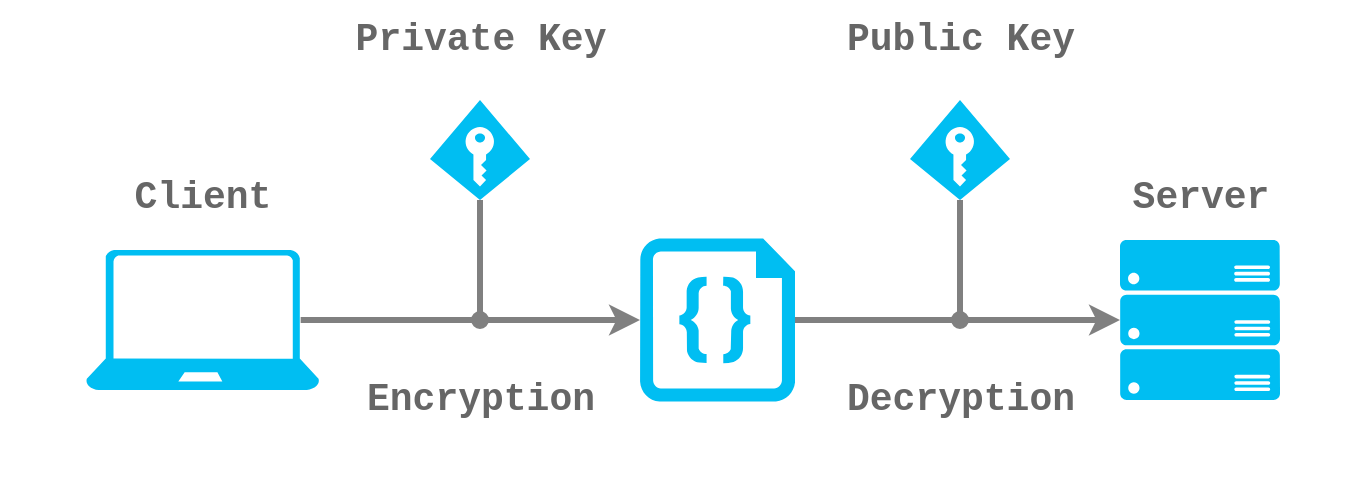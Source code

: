 <mxfile version="20.2.3" type="device" pages="5"><diagram id="ZsoyVKEcfTXSP1Ebh1PA" name="ssh-base"><mxGraphModel dx="1183" dy="763" grid="1" gridSize="10" guides="1" tooltips="1" connect="1" arrows="1" fold="1" page="1" pageScale="1" pageWidth="827" pageHeight="1169" math="0" shadow="0"><root><mxCell id="0"/><mxCell id="1" parent="0"/><mxCell id="oA3Q0DcYnl3kIduh2Uac-1" value="" style="rounded=1;whiteSpace=wrap;html=1;fontFamily=Courier New;fontSize=19;fillColor=none;strokeColor=none;" vertex="1" parent="1"><mxGeometry x="40" y="40" width="680" height="240" as="geometry"/></mxCell><mxCell id="ZBvdTTE4fNes7-khU_44-10" style="edgeStyle=orthogonalEdgeStyle;rounded=0;orthogonalLoop=1;jettySize=auto;html=1;exitX=0.92;exitY=0.5;exitDx=0;exitDy=0;exitPerimeter=0;entryX=0;entryY=0.5;entryDx=0;entryDy=0;entryPerimeter=0;strokeColor=#808080;strokeWidth=3;" edge="1" parent="1" source="ZBvdTTE4fNes7-khU_44-1" target="ZBvdTTE4fNes7-khU_44-8"><mxGeometry relative="1" as="geometry"/></mxCell><mxCell id="ZBvdTTE4fNes7-khU_44-1" value="" style="verticalLabelPosition=bottom;html=1;verticalAlign=top;align=center;strokeColor=none;fillColor=#00BEF2;shape=mxgraph.azure.laptop;pointerEvents=1;" vertex="1" parent="1"><mxGeometry x="83" y="165" width="116.67" height="70" as="geometry"/></mxCell><mxCell id="ZBvdTTE4fNes7-khU_44-3" value="" style="verticalLabelPosition=bottom;html=1;verticalAlign=top;align=center;strokeColor=none;fillColor=#00BEF2;shape=mxgraph.azure.server_rack;" vertex="1" parent="1"><mxGeometry x="600" y="160" width="80" height="80" as="geometry"/></mxCell><mxCell id="ZBvdTTE4fNes7-khU_44-18" style="edgeStyle=orthogonalEdgeStyle;rounded=0;orthogonalLoop=1;jettySize=auto;html=1;fontFamily=Courier New;fontSize=19;fontColor=#666666;endArrow=oval;endFill=1;strokeColor=#808080;strokeWidth=3;" edge="1" parent="1" source="ZBvdTTE4fNes7-khU_44-4"><mxGeometry relative="1" as="geometry"><mxPoint x="280" y="200" as="targetPoint"/></mxGeometry></mxCell><mxCell id="ZBvdTTE4fNes7-khU_44-4" value="" style="verticalLabelPosition=bottom;html=1;verticalAlign=top;align=center;strokeColor=none;fillColor=#00BEF2;shape=mxgraph.azure.access_control;" vertex="1" parent="1"><mxGeometry x="255" y="90" width="50" height="50" as="geometry"/></mxCell><mxCell id="ZBvdTTE4fNes7-khU_44-13" style="edgeStyle=orthogonalEdgeStyle;rounded=0;orthogonalLoop=1;jettySize=auto;html=1;endArrow=oval;endFill=1;strokeColor=#808080;strokeWidth=3;" edge="1" parent="1" source="ZBvdTTE4fNes7-khU_44-7"><mxGeometry relative="1" as="geometry"><mxPoint x="520" y="200" as="targetPoint"/></mxGeometry></mxCell><mxCell id="ZBvdTTE4fNes7-khU_44-7" value="" style="verticalLabelPosition=bottom;html=1;verticalAlign=top;align=center;strokeColor=none;fillColor=#00BEF2;shape=mxgraph.azure.access_control;" vertex="1" parent="1"><mxGeometry x="495" y="90" width="50" height="50" as="geometry"/></mxCell><mxCell id="ZBvdTTE4fNes7-khU_44-11" style="edgeStyle=orthogonalEdgeStyle;rounded=0;orthogonalLoop=1;jettySize=auto;html=1;exitX=1;exitY=0.5;exitDx=0;exitDy=0;exitPerimeter=0;entryX=0;entryY=0.5;entryDx=0;entryDy=0;entryPerimeter=0;strokeColor=#808080;strokeWidth=3;" edge="1" parent="1" source="ZBvdTTE4fNes7-khU_44-8" target="ZBvdTTE4fNes7-khU_44-3"><mxGeometry relative="1" as="geometry"/></mxCell><mxCell id="ZBvdTTE4fNes7-khU_44-8" value="" style="verticalLabelPosition=bottom;html=1;verticalAlign=top;align=center;strokeColor=none;fillColor=#00BEF2;shape=mxgraph.azure.code_file;pointerEvents=1;" vertex="1" parent="1"><mxGeometry x="360" y="159.21" width="77.5" height="81.58" as="geometry"/></mxCell><mxCell id="ZBvdTTE4fNes7-khU_44-14" value="&lt;font size=&quot;1&quot; color=&quot;#666666&quot; face=&quot;Courier New&quot;&gt;&lt;b style=&quot;font-size: 19px;&quot;&gt;Encryption&lt;/b&gt;&lt;/font&gt;" style="text;html=1;align=center;verticalAlign=middle;resizable=0;points=[];autosize=1;strokeColor=none;fillColor=none;" vertex="1" parent="1"><mxGeometry x="210" y="220" width="140" height="40" as="geometry"/></mxCell><mxCell id="ZBvdTTE4fNes7-khU_44-15" value="&lt;font size=&quot;1&quot; color=&quot;#666666&quot; face=&quot;Courier New&quot;&gt;&lt;b style=&quot;font-size: 19px;&quot;&gt;Decryption&lt;/b&gt;&lt;/font&gt;" style="text;html=1;align=center;verticalAlign=middle;resizable=0;points=[];autosize=1;strokeColor=none;fillColor=none;" vertex="1" parent="1"><mxGeometry x="450" y="220" width="140" height="40" as="geometry"/></mxCell><mxCell id="ZBvdTTE4fNes7-khU_44-16" value="&lt;font size=&quot;1&quot; color=&quot;#666666&quot; face=&quot;Courier New&quot;&gt;&lt;b style=&quot;font-size: 19px;&quot;&gt;Private Key&lt;/b&gt;&lt;/font&gt;" style="text;html=1;align=center;verticalAlign=middle;resizable=0;points=[];autosize=1;strokeColor=none;fillColor=none;" vertex="1" parent="1"><mxGeometry x="205" y="40" width="150" height="40" as="geometry"/></mxCell><mxCell id="ZBvdTTE4fNes7-khU_44-17" value="&lt;font size=&quot;1&quot; color=&quot;#666666&quot; face=&quot;Courier New&quot;&gt;&lt;b style=&quot;font-size: 19px;&quot;&gt;Public Key&lt;/b&gt;&lt;/font&gt;" style="text;html=1;align=center;verticalAlign=middle;resizable=0;points=[];autosize=1;strokeColor=none;fillColor=none;" vertex="1" parent="1"><mxGeometry x="450" y="40" width="140" height="40" as="geometry"/></mxCell><mxCell id="ZBvdTTE4fNes7-khU_44-19" value="&lt;font size=&quot;1&quot; color=&quot;#666666&quot; face=&quot;Courier New&quot;&gt;&lt;b style=&quot;font-size: 19px;&quot;&gt;Client&lt;/b&gt;&lt;/font&gt;" style="text;html=1;align=center;verticalAlign=middle;resizable=0;points=[];autosize=1;strokeColor=none;fillColor=none;" vertex="1" parent="1"><mxGeometry x="96.33" y="119.21" width="90" height="40" as="geometry"/></mxCell><mxCell id="ZBvdTTE4fNes7-khU_44-20" value="&lt;font size=&quot;1&quot; color=&quot;#666666&quot; face=&quot;Courier New&quot;&gt;&lt;b style=&quot;font-size: 19px;&quot;&gt;Server&lt;/b&gt;&lt;/font&gt;" style="text;html=1;align=center;verticalAlign=middle;resizable=0;points=[];autosize=1;strokeColor=none;fillColor=none;" vertex="1" parent="1"><mxGeometry x="595" y="119.21" width="90" height="40" as="geometry"/></mxCell></root></mxGraphModel></diagram><diagram name="ssh-0" id="ObDmsELoRKJuWHQdzKTq"><mxGraphModel dx="9460" dy="6100" grid="1" gridSize="10" guides="1" tooltips="1" connect="1" arrows="1" fold="1" page="1" pageScale="1" pageWidth="827" pageHeight="1169" math="0" shadow="0"><root><mxCell id="4Zz3QwCmYih6vQyRxMLY-0"/><mxCell id="4Zz3QwCmYih6vQyRxMLY-1" parent="4Zz3QwCmYih6vQyRxMLY-0"/><mxCell id="4Zz3QwCmYih6vQyRxMLY-11" style="edgeStyle=orthogonalEdgeStyle;rounded=0;orthogonalLoop=1;jettySize=auto;html=1;exitX=0.92;exitY=0.5;exitDx=0;exitDy=0;exitPerimeter=0;entryX=0;entryY=0.5;entryDx=0;entryDy=0;entryPerimeter=0;strokeColor=#808080;strokeWidth=3;" edge="1" parent="4Zz3QwCmYih6vQyRxMLY-1" source="4Zz3QwCmYih6vQyRxMLY-12" target="4Zz3QwCmYih6vQyRxMLY-13"><mxGeometry relative="1" as="geometry"><mxPoint x="360" y="200" as="targetPoint"/></mxGeometry></mxCell><mxCell id="4Zz3QwCmYih6vQyRxMLY-12" value="" style="verticalLabelPosition=bottom;html=1;verticalAlign=top;align=center;strokeColor=none;fillColor=#00BEF2;shape=mxgraph.azure.laptop;pointerEvents=1;" vertex="1" parent="4Zz3QwCmYih6vQyRxMLY-1"><mxGeometry x="83" y="165" width="116.67" height="70" as="geometry"/></mxCell><mxCell id="4Zz3QwCmYih6vQyRxMLY-13" value="" style="verticalLabelPosition=bottom;html=1;verticalAlign=top;align=center;strokeColor=none;fillColor=#00BEF2;shape=mxgraph.azure.server_rack;" vertex="1" parent="4Zz3QwCmYih6vQyRxMLY-1"><mxGeometry x="600" y="160" width="80" height="80" as="geometry"/></mxCell><mxCell id="4Zz3QwCmYih6vQyRxMLY-24" value="&lt;font size=&quot;1&quot; color=&quot;#666666&quot; face=&quot;Courier New&quot;&gt;&lt;b style=&quot;font-size: 19px;&quot;&gt;Client&lt;/b&gt;&lt;/font&gt;" style="text;html=1;align=center;verticalAlign=middle;resizable=0;points=[];autosize=1;strokeColor=none;fillColor=none;" vertex="1" parent="4Zz3QwCmYih6vQyRxMLY-1"><mxGeometry x="96.33" y="119.21" width="90" height="40" as="geometry"/></mxCell><mxCell id="4Zz3QwCmYih6vQyRxMLY-25" value="&lt;font size=&quot;1&quot; color=&quot;#666666&quot; face=&quot;Courier New&quot;&gt;&lt;b style=&quot;font-size: 19px;&quot;&gt;Server&lt;/b&gt;&lt;/font&gt;" style="text;html=1;align=center;verticalAlign=middle;resizable=0;points=[];autosize=1;strokeColor=none;fillColor=none;" vertex="1" parent="4Zz3QwCmYih6vQyRxMLY-1"><mxGeometry x="595" y="119.21" width="90" height="40" as="geometry"/></mxCell><mxCell id="aSUZKDJ99sRLiAo5mxqW-0" value="" style="rounded=1;whiteSpace=wrap;html=1;fontFamily=Courier New;fontSize=19;fillColor=none;strokeColor=none;" vertex="1" parent="4Zz3QwCmYih6vQyRxMLY-1"><mxGeometry x="40" y="40" width="680" height="240" as="geometry"/></mxCell></root></mxGraphModel></diagram><diagram id="Mh2x8NRS61ZyIdUQZXmi" name="ssh-1"><mxGraphModel dx="946" dy="610" grid="1" gridSize="10" guides="1" tooltips="1" connect="1" arrows="1" fold="1" page="1" pageScale="1" pageWidth="827" pageHeight="1169" math="0" shadow="0"><root><mxCell id="0"/><mxCell id="1" parent="0"/><mxCell id="cxkMj3jM6n2ChXrLD8uo-16" value="" style="rounded=1;whiteSpace=wrap;html=1;fontFamily=Courier New;fontSize=19;fillColor=none;strokeColor=none;" vertex="1" parent="1"><mxGeometry x="40" y="40" width="680" height="240" as="geometry"/></mxCell><mxCell id="cxkMj3jM6n2ChXrLD8uo-2" value="" style="verticalLabelPosition=bottom;html=1;verticalAlign=top;align=center;strokeColor=none;fillColor=#00BEF2;shape=mxgraph.azure.laptop;pointerEvents=1;" vertex="1" parent="1"><mxGeometry x="83" y="165" width="116.67" height="70" as="geometry"/></mxCell><mxCell id="cxkMj3jM6n2ChXrLD8uo-3" value="" style="verticalLabelPosition=bottom;html=1;verticalAlign=top;align=center;strokeColor=none;fillColor=#00BEF2;shape=mxgraph.azure.server_rack;" vertex="1" parent="1"><mxGeometry x="600" y="160" width="80" height="80" as="geometry"/></mxCell><mxCell id="cxkMj3jM6n2ChXrLD8uo-14" value="&lt;font size=&quot;1&quot; color=&quot;#666666&quot; face=&quot;Courier New&quot;&gt;&lt;b style=&quot;font-size: 19px;&quot;&gt;Client&lt;/b&gt;&lt;/font&gt;" style="text;html=1;align=center;verticalAlign=middle;resizable=0;points=[];autosize=1;strokeColor=none;fillColor=none;" vertex="1" parent="1"><mxGeometry x="96.33" y="119.21" width="90" height="40" as="geometry"/></mxCell><mxCell id="cxkMj3jM6n2ChXrLD8uo-15" value="&lt;font size=&quot;1&quot; color=&quot;#666666&quot; face=&quot;Courier New&quot;&gt;&lt;b style=&quot;font-size: 19px;&quot;&gt;Server&lt;/b&gt;&lt;/font&gt;" style="text;html=1;align=center;verticalAlign=middle;resizable=0;points=[];autosize=1;strokeColor=none;fillColor=none;" vertex="1" parent="1"><mxGeometry x="595" y="119.21" width="90" height="40" as="geometry"/></mxCell></root></mxGraphModel></diagram><diagram name="ssh-2" id="Nm9wc-EGknS6T2r7azU-"><mxGraphModel dx="946" dy="610" grid="1" gridSize="10" guides="1" tooltips="1" connect="1" arrows="1" fold="1" page="1" pageScale="1" pageWidth="827" pageHeight="1169" math="0" shadow="0"><root><mxCell id="KAFeLrfeRroKs2TrmvA5-0"/><mxCell id="KAFeLrfeRroKs2TrmvA5-1" parent="KAFeLrfeRroKs2TrmvA5-0"/><mxCell id="O1D06_2ywnF0FoaBc9My-15" value="" style="rounded=1;whiteSpace=wrap;html=1;fontFamily=Courier New;fontSize=19;fillColor=none;strokeColor=none;" vertex="1" parent="KAFeLrfeRroKs2TrmvA5-1"><mxGeometry x="40" y="40" width="680" height="240" as="geometry"/></mxCell><mxCell id="O1D06_2ywnF0FoaBc9My-0" style="edgeStyle=orthogonalEdgeStyle;rounded=0;orthogonalLoop=1;jettySize=auto;html=1;exitX=0.92;exitY=0.5;exitDx=0;exitDy=0;exitPerimeter=0;entryX=0;entryY=0.5;entryDx=0;entryDy=0;entryPerimeter=0;strokeColor=#808080;strokeWidth=3;" edge="1" parent="KAFeLrfeRroKs2TrmvA5-1" source="O1D06_2ywnF0FoaBc9My-1" target="O1D06_2ywnF0FoaBc9My-8"><mxGeometry relative="1" as="geometry"/></mxCell><mxCell id="O1D06_2ywnF0FoaBc9My-1" value="" style="verticalLabelPosition=bottom;html=1;verticalAlign=top;align=center;strokeColor=none;fillColor=#00BEF2;shape=mxgraph.azure.laptop;pointerEvents=1;" vertex="1" parent="KAFeLrfeRroKs2TrmvA5-1"><mxGeometry x="83" y="165" width="116.67" height="70" as="geometry"/></mxCell><mxCell id="O1D06_2ywnF0FoaBc9My-2" value="" style="verticalLabelPosition=bottom;html=1;verticalAlign=top;align=center;strokeColor=none;fillColor=#00BEF2;shape=mxgraph.azure.server_rack;" vertex="1" parent="KAFeLrfeRroKs2TrmvA5-1"><mxGeometry x="600" y="160" width="80" height="80" as="geometry"/></mxCell><mxCell id="O1D06_2ywnF0FoaBc9My-3" style="edgeStyle=orthogonalEdgeStyle;rounded=0;orthogonalLoop=1;jettySize=auto;html=1;fontFamily=Courier New;fontSize=19;fontColor=#666666;endArrow=oval;endFill=1;strokeColor=#808080;strokeWidth=3;" edge="1" parent="KAFeLrfeRroKs2TrmvA5-1" source="O1D06_2ywnF0FoaBc9My-4"><mxGeometry relative="1" as="geometry"><mxPoint x="280" y="200" as="targetPoint"/></mxGeometry></mxCell><mxCell id="O1D06_2ywnF0FoaBc9My-4" value="" style="verticalLabelPosition=bottom;html=1;verticalAlign=top;align=center;strokeColor=none;fillColor=#00BEF2;shape=mxgraph.azure.access_control;" vertex="1" parent="KAFeLrfeRroKs2TrmvA5-1"><mxGeometry x="255" y="90" width="50" height="50" as="geometry"/></mxCell><mxCell id="O1D06_2ywnF0FoaBc9My-8" value="" style="verticalLabelPosition=bottom;html=1;verticalAlign=top;align=center;strokeColor=none;fillColor=#00BEF2;shape=mxgraph.azure.code_file;pointerEvents=1;" vertex="1" parent="KAFeLrfeRroKs2TrmvA5-1"><mxGeometry x="360" y="159.21" width="77.5" height="81.58" as="geometry"/></mxCell><mxCell id="O1D06_2ywnF0FoaBc9My-9" value="&lt;font size=&quot;1&quot; color=&quot;#666666&quot; face=&quot;Courier New&quot;&gt;&lt;b style=&quot;font-size: 19px;&quot;&gt;Encryption&lt;/b&gt;&lt;/font&gt;" style="text;html=1;align=center;verticalAlign=middle;resizable=0;points=[];autosize=1;strokeColor=none;fillColor=none;" vertex="1" parent="KAFeLrfeRroKs2TrmvA5-1"><mxGeometry x="210" y="220" width="140" height="40" as="geometry"/></mxCell><mxCell id="O1D06_2ywnF0FoaBc9My-11" value="&lt;font size=&quot;1&quot; color=&quot;#666666&quot; face=&quot;Courier New&quot;&gt;&lt;b style=&quot;font-size: 19px;&quot;&gt;Private Key&lt;/b&gt;&lt;/font&gt;" style="text;html=1;align=center;verticalAlign=middle;resizable=0;points=[];autosize=1;strokeColor=none;fillColor=none;" vertex="1" parent="KAFeLrfeRroKs2TrmvA5-1"><mxGeometry x="205" y="40" width="150" height="40" as="geometry"/></mxCell><mxCell id="O1D06_2ywnF0FoaBc9My-13" value="&lt;font size=&quot;1&quot; color=&quot;#666666&quot; face=&quot;Courier New&quot;&gt;&lt;b style=&quot;font-size: 19px;&quot;&gt;Client&lt;/b&gt;&lt;/font&gt;" style="text;html=1;align=center;verticalAlign=middle;resizable=0;points=[];autosize=1;strokeColor=none;fillColor=none;" vertex="1" parent="KAFeLrfeRroKs2TrmvA5-1"><mxGeometry x="96.33" y="119.21" width="90" height="40" as="geometry"/></mxCell><mxCell id="O1D06_2ywnF0FoaBc9My-14" value="&lt;font size=&quot;1&quot; color=&quot;#666666&quot; face=&quot;Courier New&quot;&gt;&lt;b style=&quot;font-size: 19px;&quot;&gt;Server&lt;/b&gt;&lt;/font&gt;" style="text;html=1;align=center;verticalAlign=middle;resizable=0;points=[];autosize=1;strokeColor=none;fillColor=none;" vertex="1" parent="KAFeLrfeRroKs2TrmvA5-1"><mxGeometry x="595" y="119.21" width="90" height="40" as="geometry"/></mxCell></root></mxGraphModel></diagram><diagram name="ssh-3" id="Ka0ucu2JTUHpBmt7EPRF"><mxGraphModel dx="1892" dy="1220" grid="1" gridSize="10" guides="1" tooltips="1" connect="1" arrows="1" fold="1" page="1" pageScale="1" pageWidth="827" pageHeight="1169" math="0" shadow="0"><root><mxCell id="xL-hJD2r7K3B2LxlgeB8-0"/><mxCell id="xL-hJD2r7K3B2LxlgeB8-1" parent="xL-hJD2r7K3B2LxlgeB8-0"/><mxCell id="xL-hJD2r7K3B2LxlgeB8-11" style="edgeStyle=orthogonalEdgeStyle;rounded=0;orthogonalLoop=1;jettySize=auto;html=1;exitX=0.92;exitY=0.5;exitDx=0;exitDy=0;exitPerimeter=0;entryX=0;entryY=0.5;entryDx=0;entryDy=0;entryPerimeter=0;strokeColor=#808080;strokeWidth=3;" edge="1" parent="xL-hJD2r7K3B2LxlgeB8-1" source="xL-hJD2r7K3B2LxlgeB8-12" target="xL-hJD2r7K3B2LxlgeB8-19"><mxGeometry relative="1" as="geometry"/></mxCell><mxCell id="xL-hJD2r7K3B2LxlgeB8-12" value="" style="verticalLabelPosition=bottom;html=1;verticalAlign=top;align=center;strokeColor=none;fillColor=#00BEF2;shape=mxgraph.azure.laptop;pointerEvents=1;" vertex="1" parent="xL-hJD2r7K3B2LxlgeB8-1"><mxGeometry x="83" y="165" width="116.67" height="70" as="geometry"/></mxCell><mxCell id="xL-hJD2r7K3B2LxlgeB8-13" value="" style="verticalLabelPosition=bottom;html=1;verticalAlign=top;align=center;strokeColor=none;fillColor=#00BEF2;shape=mxgraph.azure.server_rack;" vertex="1" parent="xL-hJD2r7K3B2LxlgeB8-1"><mxGeometry x="600" y="160" width="80" height="80" as="geometry"/></mxCell><mxCell id="xL-hJD2r7K3B2LxlgeB8-14" style="edgeStyle=orthogonalEdgeStyle;rounded=0;orthogonalLoop=1;jettySize=auto;html=1;fontFamily=Courier New;fontSize=19;fontColor=#666666;endArrow=oval;endFill=1;strokeColor=#808080;strokeWidth=3;" edge="1" parent="xL-hJD2r7K3B2LxlgeB8-1" source="xL-hJD2r7K3B2LxlgeB8-15"><mxGeometry relative="1" as="geometry"><mxPoint x="280" y="200" as="targetPoint"/></mxGeometry></mxCell><mxCell id="xL-hJD2r7K3B2LxlgeB8-15" value="" style="verticalLabelPosition=bottom;html=1;verticalAlign=top;align=center;strokeColor=none;fillColor=#00BEF2;shape=mxgraph.azure.access_control;" vertex="1" parent="xL-hJD2r7K3B2LxlgeB8-1"><mxGeometry x="255" y="90" width="50" height="50" as="geometry"/></mxCell><mxCell id="xL-hJD2r7K3B2LxlgeB8-16" style="edgeStyle=orthogonalEdgeStyle;rounded=0;orthogonalLoop=1;jettySize=auto;html=1;endArrow=oval;endFill=1;strokeColor=#808080;strokeWidth=3;" edge="1" parent="xL-hJD2r7K3B2LxlgeB8-1" source="xL-hJD2r7K3B2LxlgeB8-17"><mxGeometry relative="1" as="geometry"><mxPoint x="520" y="200" as="targetPoint"/></mxGeometry></mxCell><mxCell id="xL-hJD2r7K3B2LxlgeB8-17" value="" style="verticalLabelPosition=bottom;html=1;verticalAlign=top;align=center;strokeColor=none;fillColor=#00BEF2;shape=mxgraph.azure.access_control;" vertex="1" parent="xL-hJD2r7K3B2LxlgeB8-1"><mxGeometry x="495" y="90" width="50" height="50" as="geometry"/></mxCell><mxCell id="xL-hJD2r7K3B2LxlgeB8-18" style="edgeStyle=orthogonalEdgeStyle;rounded=0;orthogonalLoop=1;jettySize=auto;html=1;exitX=1;exitY=0.5;exitDx=0;exitDy=0;exitPerimeter=0;entryX=0;entryY=0.5;entryDx=0;entryDy=0;entryPerimeter=0;strokeColor=#808080;strokeWidth=3;" edge="1" parent="xL-hJD2r7K3B2LxlgeB8-1" source="xL-hJD2r7K3B2LxlgeB8-19" target="xL-hJD2r7K3B2LxlgeB8-13"><mxGeometry relative="1" as="geometry"/></mxCell><mxCell id="xL-hJD2r7K3B2LxlgeB8-19" value="" style="verticalLabelPosition=bottom;html=1;verticalAlign=top;align=center;strokeColor=none;fillColor=#00BEF2;shape=mxgraph.azure.code_file;pointerEvents=1;" vertex="1" parent="xL-hJD2r7K3B2LxlgeB8-1"><mxGeometry x="360" y="159.21" width="77.5" height="81.58" as="geometry"/></mxCell><mxCell id="xL-hJD2r7K3B2LxlgeB8-20" value="&lt;font size=&quot;1&quot; color=&quot;#666666&quot; face=&quot;Courier New&quot;&gt;&lt;b style=&quot;font-size: 19px;&quot;&gt;Encryption&lt;/b&gt;&lt;/font&gt;" style="text;html=1;align=center;verticalAlign=middle;resizable=0;points=[];autosize=1;strokeColor=none;fillColor=none;" vertex="1" parent="xL-hJD2r7K3B2LxlgeB8-1"><mxGeometry x="210" y="220" width="140" height="40" as="geometry"/></mxCell><mxCell id="xL-hJD2r7K3B2LxlgeB8-21" value="&lt;font size=&quot;1&quot; color=&quot;#666666&quot; face=&quot;Courier New&quot;&gt;&lt;b style=&quot;font-size: 19px;&quot;&gt;Decryption&lt;/b&gt;&lt;/font&gt;" style="text;html=1;align=center;verticalAlign=middle;resizable=0;points=[];autosize=1;strokeColor=none;fillColor=none;" vertex="1" parent="xL-hJD2r7K3B2LxlgeB8-1"><mxGeometry x="450" y="220" width="140" height="40" as="geometry"/></mxCell><mxCell id="xL-hJD2r7K3B2LxlgeB8-22" value="&lt;font size=&quot;1&quot; color=&quot;#666666&quot; face=&quot;Courier New&quot;&gt;&lt;b style=&quot;font-size: 19px;&quot;&gt;Private Key&lt;/b&gt;&lt;/font&gt;" style="text;html=1;align=center;verticalAlign=middle;resizable=0;points=[];autosize=1;strokeColor=none;fillColor=none;" vertex="1" parent="xL-hJD2r7K3B2LxlgeB8-1"><mxGeometry x="205" y="40" width="150" height="40" as="geometry"/></mxCell><mxCell id="xL-hJD2r7K3B2LxlgeB8-23" value="&lt;font size=&quot;1&quot; color=&quot;#666666&quot; face=&quot;Courier New&quot;&gt;&lt;b style=&quot;font-size: 19px;&quot;&gt;Public Key&lt;/b&gt;&lt;/font&gt;" style="text;html=1;align=center;verticalAlign=middle;resizable=0;points=[];autosize=1;strokeColor=none;fillColor=none;" vertex="1" parent="xL-hJD2r7K3B2LxlgeB8-1"><mxGeometry x="450" y="40" width="140" height="40" as="geometry"/></mxCell><mxCell id="xL-hJD2r7K3B2LxlgeB8-24" value="&lt;font size=&quot;1&quot; color=&quot;#666666&quot; face=&quot;Courier New&quot;&gt;&lt;b style=&quot;font-size: 19px;&quot;&gt;Client&lt;/b&gt;&lt;/font&gt;" style="text;html=1;align=center;verticalAlign=middle;resizable=0;points=[];autosize=1;strokeColor=none;fillColor=none;" vertex="1" parent="xL-hJD2r7K3B2LxlgeB8-1"><mxGeometry x="96.33" y="119.21" width="90" height="40" as="geometry"/></mxCell><mxCell id="xL-hJD2r7K3B2LxlgeB8-25" value="&lt;font size=&quot;1&quot; color=&quot;#666666&quot; face=&quot;Courier New&quot;&gt;&lt;b style=&quot;font-size: 19px;&quot;&gt;Server&lt;/b&gt;&lt;/font&gt;" style="text;html=1;align=center;verticalAlign=middle;resizable=0;points=[];autosize=1;strokeColor=none;fillColor=none;" vertex="1" parent="xL-hJD2r7K3B2LxlgeB8-1"><mxGeometry x="595" y="119.21" width="90" height="40" as="geometry"/></mxCell><mxCell id="dpZA5la6Kst4ef0kWfbO-0" value="" style="rounded=1;whiteSpace=wrap;html=1;fontFamily=Courier New;fontSize=19;fillColor=none;strokeColor=none;" vertex="1" parent="xL-hJD2r7K3B2LxlgeB8-1"><mxGeometry x="40" y="40" width="680" height="240" as="geometry"/></mxCell></root></mxGraphModel></diagram></mxfile>